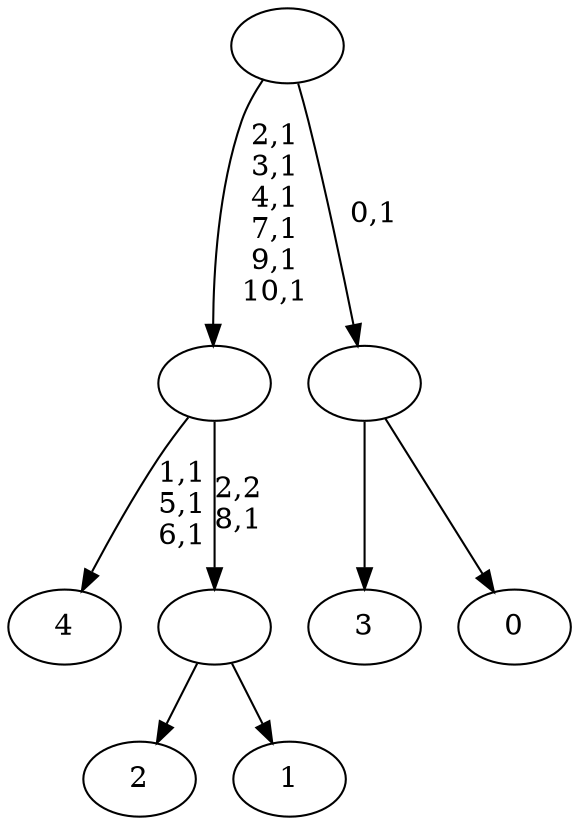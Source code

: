 digraph T {
	16 [label="4"]
	12 [label="3"]
	11 [label="2"]
	10 [label="1"]
	9 [label=""]
	8 [label=""]
	2 [label="0"]
	1 [label=""]
	0 [label=""]
	9 -> 11 [label=""]
	9 -> 10 [label=""]
	8 -> 16 [label="1,1\n5,1\n6,1"]
	8 -> 9 [label="2,2\n8,1"]
	1 -> 12 [label=""]
	1 -> 2 [label=""]
	0 -> 8 [label="2,1\n3,1\n4,1\n7,1\n9,1\n10,1"]
	0 -> 1 [label="0,1"]
}
